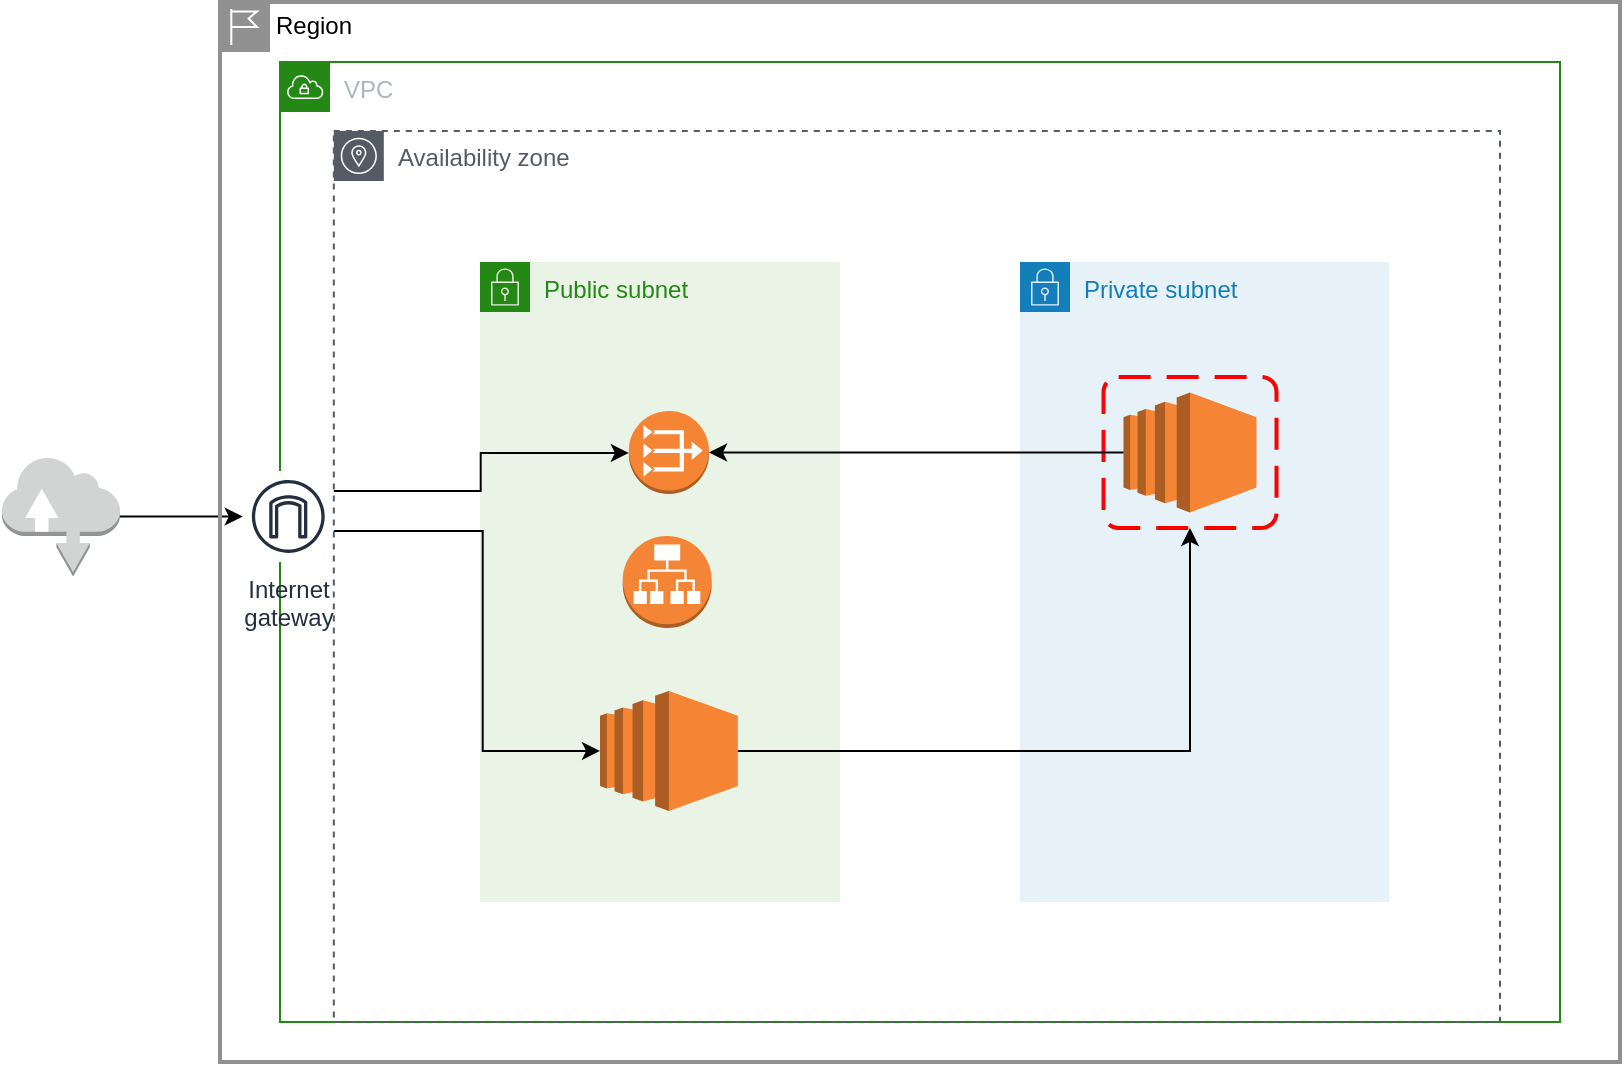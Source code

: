 <mxfile version="20.8.13" type="device"><diagram name="Page-1" id="Tj7BSTv_O4T3-A5XHr1c"><mxGraphModel dx="2017" dy="637" grid="1" gridSize="10" guides="1" tooltips="1" connect="1" arrows="1" fold="1" page="1" pageScale="1" pageWidth="850" pageHeight="1100" math="0" shadow="0"><root><mxCell id="0"/><mxCell id="1" parent="0"/><mxCell id="u-_9rR_HaFSUxcljyNZU-14" value="VPC" style="points=[[0,0],[0.25,0],[0.5,0],[0.75,0],[1,0],[1,0.25],[1,0.5],[1,0.75],[1,1],[0.75,1],[0.5,1],[0.25,1],[0,1],[0,0.75],[0,0.5],[0,0.25]];outlineConnect=0;gradientColor=none;html=1;whiteSpace=wrap;fontSize=12;fontStyle=0;container=1;pointerEvents=0;collapsible=0;recursiveResize=0;shape=mxgraph.aws4.group;grIcon=mxgraph.aws4.group_vpc;strokeColor=#248814;fillColor=none;verticalAlign=top;align=left;spacingLeft=30;fontColor=#AAB7B8;dashed=0;movable=1;resizable=1;rotatable=1;deletable=1;editable=1;connectable=1;" vertex="1" parent="1"><mxGeometry x="80" y="340" width="640" height="480" as="geometry"/></mxCell><mxCell id="u-_9rR_HaFSUxcljyNZU-15" value="Private subnet" style="points=[[0,0],[0.25,0],[0.5,0],[0.75,0],[1,0],[1,0.25],[1,0.5],[1,0.75],[1,1],[0.75,1],[0.5,1],[0.25,1],[0,1],[0,0.75],[0,0.5],[0,0.25]];outlineConnect=0;gradientColor=none;html=1;whiteSpace=wrap;fontSize=12;fontStyle=0;container=1;pointerEvents=0;collapsible=0;recursiveResize=0;shape=mxgraph.aws4.group;grIcon=mxgraph.aws4.group_security_group;grStroke=0;strokeColor=#147EBA;fillColor=#E6F2F8;verticalAlign=top;align=left;spacingLeft=30;fontColor=#147EBA;dashed=0;movable=0;resizable=0;rotatable=0;deletable=0;editable=0;connectable=0;" vertex="1" parent="u-_9rR_HaFSUxcljyNZU-14"><mxGeometry x="370" y="100" width="184.75" height="320" as="geometry"/></mxCell><mxCell id="u-_9rR_HaFSUxcljyNZU-20" value="" style="outlineConnect=0;dashed=0;verticalLabelPosition=bottom;verticalAlign=top;align=center;html=1;shape=mxgraph.aws3.ec2;fillColor=#F58534;gradientColor=none;" vertex="1" parent="u-_9rR_HaFSUxcljyNZU-15"><mxGeometry x="51.75" y="65.22" width="66.5" height="60" as="geometry"/></mxCell><mxCell id="u-_9rR_HaFSUxcljyNZU-44" value="" style="rounded=1;arcSize=10;dashed=1;strokeColor=#ff0000;fillColor=none;gradientColor=none;dashPattern=8 4;strokeWidth=2;" vertex="1" parent="u-_9rR_HaFSUxcljyNZU-15"><mxGeometry x="41.75" y="57.44" width="86.5" height="75.55" as="geometry"/></mxCell><mxCell id="u-_9rR_HaFSUxcljyNZU-17" value="Public subnet" style="points=[[0,0],[0.25,0],[0.5,0],[0.75,0],[1,0],[1,0.25],[1,0.5],[1,0.75],[1,1],[0.75,1],[0.5,1],[0.25,1],[0,1],[0,0.75],[0,0.5],[0,0.25]];outlineConnect=0;gradientColor=none;html=1;whiteSpace=wrap;fontSize=12;fontStyle=0;container=1;pointerEvents=0;collapsible=0;recursiveResize=0;shape=mxgraph.aws4.group;grIcon=mxgraph.aws4.group_security_group;grStroke=0;strokeColor=#248814;fillColor=#E9F3E6;verticalAlign=top;align=left;spacingLeft=30;fontColor=#248814;dashed=0;movable=0;resizable=0;rotatable=0;deletable=0;editable=0;connectable=0;" vertex="1" parent="u-_9rR_HaFSUxcljyNZU-14"><mxGeometry x="100" y="100" width="180" height="320" as="geometry"/></mxCell><mxCell id="u-_9rR_HaFSUxcljyNZU-19" value="" style="outlineConnect=0;dashed=0;verticalLabelPosition=bottom;verticalAlign=top;align=center;html=1;shape=mxgraph.aws3.ec2;fillColor=#F58534;gradientColor=none;" vertex="1" parent="u-_9rR_HaFSUxcljyNZU-17"><mxGeometry x="60" y="214.45" width="68.93" height="60" as="geometry"/></mxCell><mxCell id="u-_9rR_HaFSUxcljyNZU-21" value="" style="outlineConnect=0;dashed=0;verticalLabelPosition=bottom;verticalAlign=top;align=center;html=1;shape=mxgraph.aws3.vpc_nat_gateway;fillColor=#F58534;gradientColor=none;" vertex="1" parent="u-_9rR_HaFSUxcljyNZU-17"><mxGeometry x="74.43" y="74.45" width="40.07" height="41.55" as="geometry"/></mxCell><mxCell id="u-_9rR_HaFSUxcljyNZU-24" value="" style="endArrow=classic;html=1;rounded=0;exitX=0;exitY=0.5;exitDx=0;exitDy=0;exitPerimeter=0;" edge="1" parent="u-_9rR_HaFSUxcljyNZU-14" source="u-_9rR_HaFSUxcljyNZU-20" target="u-_9rR_HaFSUxcljyNZU-21"><mxGeometry width="50" height="50" relative="1" as="geometry"><mxPoint x="321.36" y="284.45" as="sourcePoint"/><mxPoint x="371.36" y="234.45" as="targetPoint"/></mxGeometry></mxCell><mxCell id="u-_9rR_HaFSUxcljyNZU-26" value="Internet&#10;gateway" style="sketch=0;outlineConnect=0;fontColor=#232F3E;gradientColor=none;strokeColor=#232F3E;fillColor=#ffffff;dashed=0;verticalLabelPosition=bottom;verticalAlign=top;align=center;html=1;fontSize=12;fontStyle=0;aspect=fixed;shape=mxgraph.aws4.resourceIcon;resIcon=mxgraph.aws4.internet_gateway;" vertex="1" parent="u-_9rR_HaFSUxcljyNZU-14"><mxGeometry x="-18.64" y="204.45" width="45.55" height="45.55" as="geometry"/></mxCell><mxCell id="u-_9rR_HaFSUxcljyNZU-28" style="edgeStyle=orthogonalEdgeStyle;rounded=0;orthogonalLoop=1;jettySize=auto;html=1;entryX=0;entryY=0.5;entryDx=0;entryDy=0;entryPerimeter=0;" edge="1" parent="u-_9rR_HaFSUxcljyNZU-14" source="u-_9rR_HaFSUxcljyNZU-26" target="u-_9rR_HaFSUxcljyNZU-19"><mxGeometry relative="1" as="geometry"><Array as="points"><mxPoint x="101.36" y="234.45"/><mxPoint x="101.36" y="344.45"/></Array></mxGeometry></mxCell><mxCell id="u-_9rR_HaFSUxcljyNZU-27" style="edgeStyle=orthogonalEdgeStyle;rounded=0;orthogonalLoop=1;jettySize=auto;html=1;" edge="1" parent="u-_9rR_HaFSUxcljyNZU-14" source="u-_9rR_HaFSUxcljyNZU-26" target="u-_9rR_HaFSUxcljyNZU-21"><mxGeometry relative="1" as="geometry"><Array as="points"><mxPoint x="100.36" y="214.45"/><mxPoint x="100.36" y="195.45"/></Array></mxGeometry></mxCell><mxCell id="u-_9rR_HaFSUxcljyNZU-36" style="edgeStyle=orthogonalEdgeStyle;rounded=0;orthogonalLoop=1;jettySize=auto;html=1;entryX=0.5;entryY=1;entryDx=0;entryDy=0;" edge="1" parent="u-_9rR_HaFSUxcljyNZU-14" source="u-_9rR_HaFSUxcljyNZU-19" target="u-_9rR_HaFSUxcljyNZU-44"><mxGeometry relative="1" as="geometry"><mxPoint x="346.36" y="344.45" as="targetPoint"/><Array as="points"><mxPoint x="455" y="344"/></Array></mxGeometry></mxCell><mxCell id="u-_9rR_HaFSUxcljyNZU-45" value="Availability zone" style="sketch=0;outlineConnect=0;gradientColor=none;html=1;whiteSpace=wrap;fontSize=12;fontStyle=0;shape=mxgraph.aws4.group;grIcon=mxgraph.aws4.group_availability_zone;strokeColor=#545B64;fillColor=none;verticalAlign=top;align=left;spacingLeft=30;fontColor=#545B64;dashed=1;" vertex="1" parent="u-_9rR_HaFSUxcljyNZU-14"><mxGeometry x="26.91" y="34.45" width="583.09" height="445.55" as="geometry"/></mxCell><mxCell id="u-_9rR_HaFSUxcljyNZU-49" value="" style="outlineConnect=0;dashed=0;verticalLabelPosition=bottom;verticalAlign=top;align=center;html=1;shape=mxgraph.aws3.application_load_balancer;fillColor=#F58536;gradientColor=none;" vertex="1" parent="u-_9rR_HaFSUxcljyNZU-14"><mxGeometry x="171.36" y="237" width="44.5" height="46" as="geometry"/></mxCell><mxCell id="u-_9rR_HaFSUxcljyNZU-43" style="edgeStyle=orthogonalEdgeStyle;rounded=0;orthogonalLoop=1;jettySize=auto;html=1;" edge="1" parent="1" source="u-_9rR_HaFSUxcljyNZU-38" target="u-_9rR_HaFSUxcljyNZU-26"><mxGeometry relative="1" as="geometry"/></mxCell><mxCell id="u-_9rR_HaFSUxcljyNZU-38" value="" style="outlineConnect=0;dashed=0;verticalLabelPosition=bottom;verticalAlign=top;align=center;html=1;shape=mxgraph.aws3.internet;fillColor=#D2D3D3;gradientColor=none;" vertex="1" parent="1"><mxGeometry x="-59" y="537.22" width="59" height="60" as="geometry"/></mxCell><mxCell id="u-_9rR_HaFSUxcljyNZU-50" value="Region" style="shape=mxgraph.ibm.box;prType=region;fontStyle=0;verticalAlign=top;align=left;spacingLeft=32;spacingTop=4;fillColor=none;rounded=0;whiteSpace=wrap;html=1;strokeColor=#919191;strokeWidth=2;dashed=0;container=1;spacing=-4;collapsible=0;expand=0;recursiveResize=0;" vertex="1" parent="1"><mxGeometry x="50" y="310" width="700" height="530" as="geometry"/></mxCell></root></mxGraphModel></diagram></mxfile>
